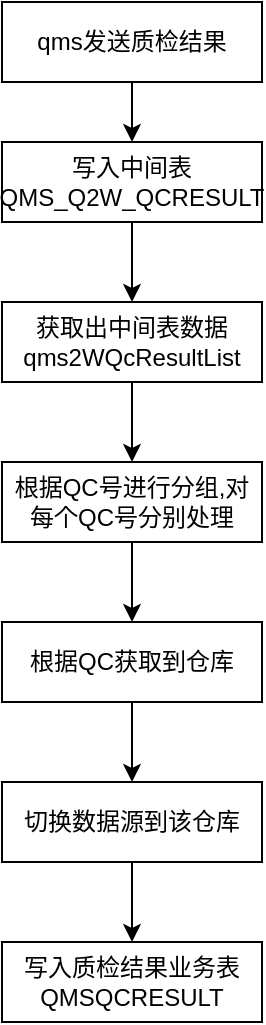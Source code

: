 <mxfile version="20.6.0" type="github">
  <diagram id="C5RBs43oDa-KdzZeNtuy" name="Page-1">
    <mxGraphModel dx="829" dy="653" grid="1" gridSize="10" guides="1" tooltips="1" connect="1" arrows="1" fold="1" page="1" pageScale="1" pageWidth="827" pageHeight="1169" math="0" shadow="0">
      <root>
        <mxCell id="WIyWlLk6GJQsqaUBKTNV-0" />
        <mxCell id="WIyWlLk6GJQsqaUBKTNV-1" parent="WIyWlLk6GJQsqaUBKTNV-0" />
        <mxCell id="QlnFDKeY05NeprsWa2NY-2" style="edgeStyle=orthogonalEdgeStyle;rounded=0;orthogonalLoop=1;jettySize=auto;html=1;exitX=0.5;exitY=1;exitDx=0;exitDy=0;" edge="1" parent="WIyWlLk6GJQsqaUBKTNV-1" source="QlnFDKeY05NeprsWa2NY-0" target="QlnFDKeY05NeprsWa2NY-1">
          <mxGeometry relative="1" as="geometry" />
        </mxCell>
        <mxCell id="QlnFDKeY05NeprsWa2NY-0" value="qms发送质检结果" style="rounded=0;whiteSpace=wrap;html=1;" vertex="1" parent="WIyWlLk6GJQsqaUBKTNV-1">
          <mxGeometry x="350" y="50" width="130" height="40" as="geometry" />
        </mxCell>
        <mxCell id="QlnFDKeY05NeprsWa2NY-4" style="edgeStyle=orthogonalEdgeStyle;rounded=0;orthogonalLoop=1;jettySize=auto;html=1;exitX=0.5;exitY=1;exitDx=0;exitDy=0;entryX=0.5;entryY=0;entryDx=0;entryDy=0;" edge="1" parent="WIyWlLk6GJQsqaUBKTNV-1" source="QlnFDKeY05NeprsWa2NY-1" target="QlnFDKeY05NeprsWa2NY-3">
          <mxGeometry relative="1" as="geometry" />
        </mxCell>
        <mxCell id="QlnFDKeY05NeprsWa2NY-1" value="写入中间表QMS_Q2W_QCRESULT" style="rounded=0;whiteSpace=wrap;html=1;" vertex="1" parent="WIyWlLk6GJQsqaUBKTNV-1">
          <mxGeometry x="350" y="120" width="130" height="40" as="geometry" />
        </mxCell>
        <mxCell id="QlnFDKeY05NeprsWa2NY-6" style="edgeStyle=orthogonalEdgeStyle;rounded=0;orthogonalLoop=1;jettySize=auto;html=1;exitX=0.5;exitY=1;exitDx=0;exitDy=0;" edge="1" parent="WIyWlLk6GJQsqaUBKTNV-1" source="QlnFDKeY05NeprsWa2NY-3" target="QlnFDKeY05NeprsWa2NY-5">
          <mxGeometry relative="1" as="geometry" />
        </mxCell>
        <mxCell id="QlnFDKeY05NeprsWa2NY-3" value="获取出中间表数据qms2WQcResultList" style="rounded=0;whiteSpace=wrap;html=1;" vertex="1" parent="WIyWlLk6GJQsqaUBKTNV-1">
          <mxGeometry x="350" y="200" width="130" height="40" as="geometry" />
        </mxCell>
        <mxCell id="QlnFDKeY05NeprsWa2NY-8" style="edgeStyle=orthogonalEdgeStyle;rounded=0;orthogonalLoop=1;jettySize=auto;html=1;exitX=0.5;exitY=1;exitDx=0;exitDy=0;" edge="1" parent="WIyWlLk6GJQsqaUBKTNV-1" source="QlnFDKeY05NeprsWa2NY-5" target="QlnFDKeY05NeprsWa2NY-7">
          <mxGeometry relative="1" as="geometry" />
        </mxCell>
        <mxCell id="QlnFDKeY05NeprsWa2NY-5" value="根据QC号进行分组,对每个QC号分别处理" style="rounded=0;whiteSpace=wrap;html=1;" vertex="1" parent="WIyWlLk6GJQsqaUBKTNV-1">
          <mxGeometry x="350" y="280" width="130" height="40" as="geometry" />
        </mxCell>
        <mxCell id="QlnFDKeY05NeprsWa2NY-10" style="edgeStyle=orthogonalEdgeStyle;rounded=0;orthogonalLoop=1;jettySize=auto;html=1;exitX=0.5;exitY=1;exitDx=0;exitDy=0;entryX=0.5;entryY=0;entryDx=0;entryDy=0;" edge="1" parent="WIyWlLk6GJQsqaUBKTNV-1" source="QlnFDKeY05NeprsWa2NY-7" target="QlnFDKeY05NeprsWa2NY-9">
          <mxGeometry relative="1" as="geometry" />
        </mxCell>
        <mxCell id="QlnFDKeY05NeprsWa2NY-7" value="根据QC获取到仓库" style="rounded=0;whiteSpace=wrap;html=1;" vertex="1" parent="WIyWlLk6GJQsqaUBKTNV-1">
          <mxGeometry x="350" y="360" width="130" height="40" as="geometry" />
        </mxCell>
        <mxCell id="QlnFDKeY05NeprsWa2NY-12" style="edgeStyle=orthogonalEdgeStyle;rounded=0;orthogonalLoop=1;jettySize=auto;html=1;exitX=0.5;exitY=1;exitDx=0;exitDy=0;entryX=0.5;entryY=0;entryDx=0;entryDy=0;" edge="1" parent="WIyWlLk6GJQsqaUBKTNV-1" source="QlnFDKeY05NeprsWa2NY-9" target="QlnFDKeY05NeprsWa2NY-11">
          <mxGeometry relative="1" as="geometry" />
        </mxCell>
        <mxCell id="QlnFDKeY05NeprsWa2NY-9" value="切换数据源到该仓库" style="rounded=0;whiteSpace=wrap;html=1;" vertex="1" parent="WIyWlLk6GJQsqaUBKTNV-1">
          <mxGeometry x="350" y="440" width="130" height="40" as="geometry" />
        </mxCell>
        <mxCell id="QlnFDKeY05NeprsWa2NY-11" value="写入质检结果业务表QMSQCRESULT" style="rounded=0;whiteSpace=wrap;html=1;" vertex="1" parent="WIyWlLk6GJQsqaUBKTNV-1">
          <mxGeometry x="350" y="520" width="130" height="40" as="geometry" />
        </mxCell>
      </root>
    </mxGraphModel>
  </diagram>
</mxfile>
